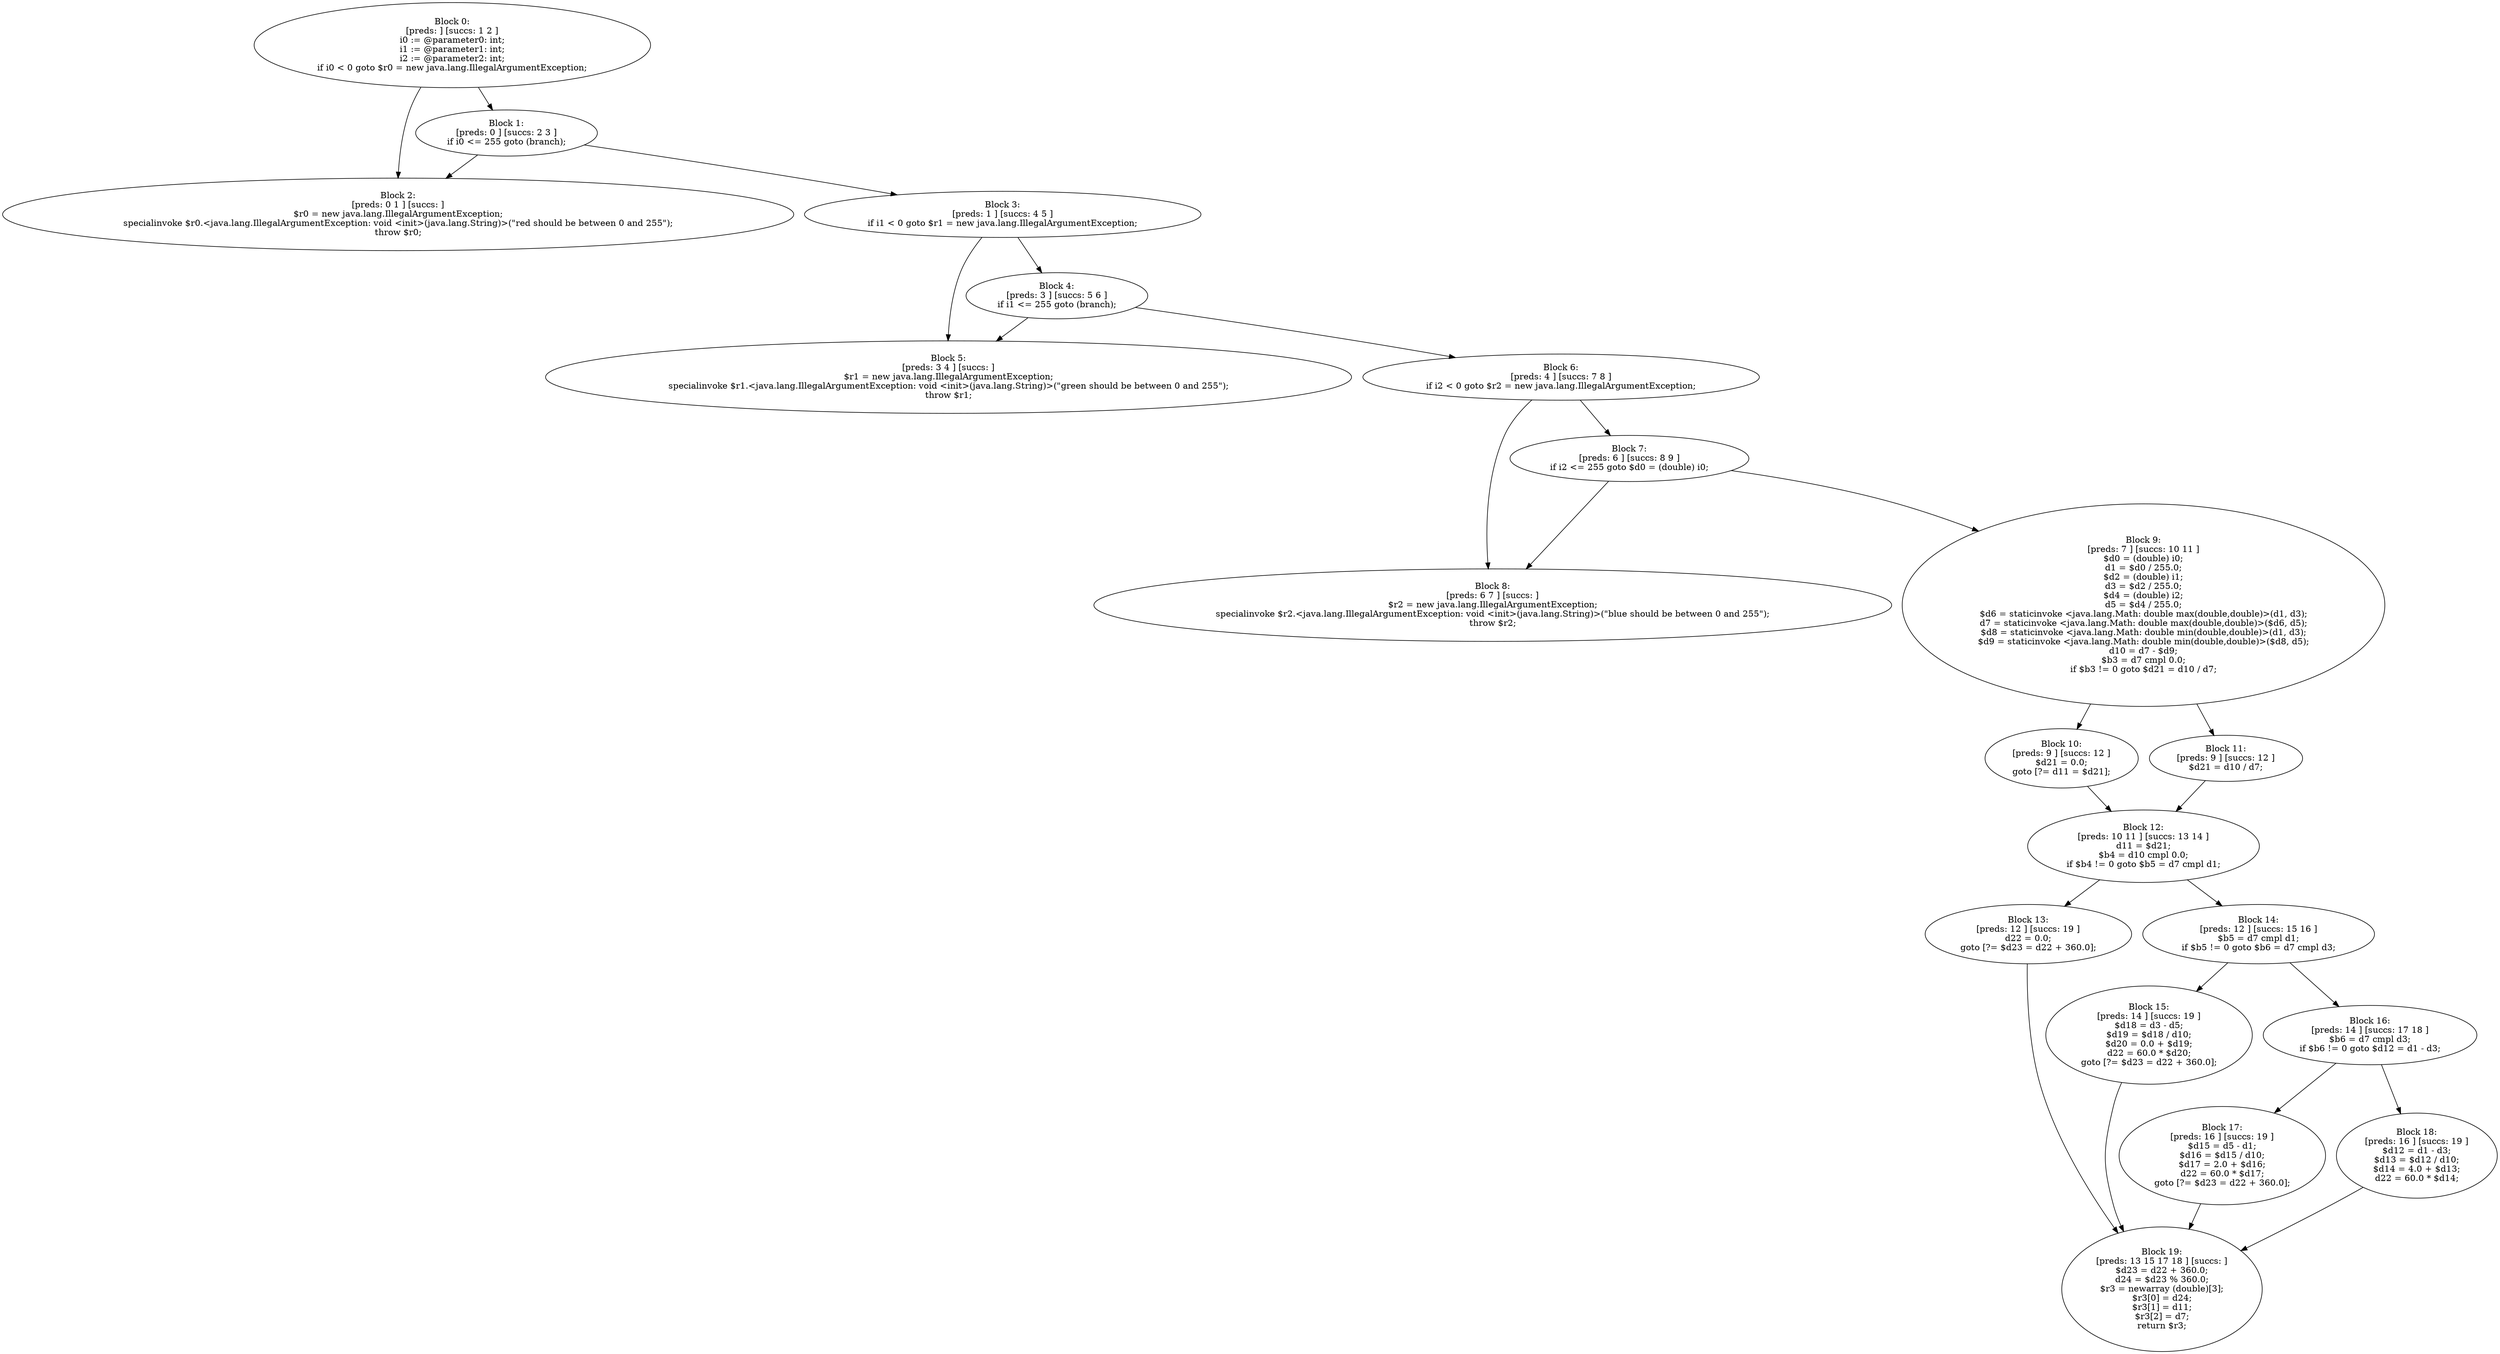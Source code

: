 digraph "unitGraph" {
    "Block 0:
[preds: ] [succs: 1 2 ]
i0 := @parameter0: int;
i1 := @parameter1: int;
i2 := @parameter2: int;
if i0 < 0 goto $r0 = new java.lang.IllegalArgumentException;
"
    "Block 1:
[preds: 0 ] [succs: 2 3 ]
if i0 <= 255 goto (branch);
"
    "Block 2:
[preds: 0 1 ] [succs: ]
$r0 = new java.lang.IllegalArgumentException;
specialinvoke $r0.<java.lang.IllegalArgumentException: void <init>(java.lang.String)>(\"red should be between 0 and 255\");
throw $r0;
"
    "Block 3:
[preds: 1 ] [succs: 4 5 ]
if i1 < 0 goto $r1 = new java.lang.IllegalArgumentException;
"
    "Block 4:
[preds: 3 ] [succs: 5 6 ]
if i1 <= 255 goto (branch);
"
    "Block 5:
[preds: 3 4 ] [succs: ]
$r1 = new java.lang.IllegalArgumentException;
specialinvoke $r1.<java.lang.IllegalArgumentException: void <init>(java.lang.String)>(\"green should be between 0 and 255\");
throw $r1;
"
    "Block 6:
[preds: 4 ] [succs: 7 8 ]
if i2 < 0 goto $r2 = new java.lang.IllegalArgumentException;
"
    "Block 7:
[preds: 6 ] [succs: 8 9 ]
if i2 <= 255 goto $d0 = (double) i0;
"
    "Block 8:
[preds: 6 7 ] [succs: ]
$r2 = new java.lang.IllegalArgumentException;
specialinvoke $r2.<java.lang.IllegalArgumentException: void <init>(java.lang.String)>(\"blue should be between 0 and 255\");
throw $r2;
"
    "Block 9:
[preds: 7 ] [succs: 10 11 ]
$d0 = (double) i0;
d1 = $d0 / 255.0;
$d2 = (double) i1;
d3 = $d2 / 255.0;
$d4 = (double) i2;
d5 = $d4 / 255.0;
$d6 = staticinvoke <java.lang.Math: double max(double,double)>(d1, d3);
d7 = staticinvoke <java.lang.Math: double max(double,double)>($d6, d5);
$d8 = staticinvoke <java.lang.Math: double min(double,double)>(d1, d3);
$d9 = staticinvoke <java.lang.Math: double min(double,double)>($d8, d5);
d10 = d7 - $d9;
$b3 = d7 cmpl 0.0;
if $b3 != 0 goto $d21 = d10 / d7;
"
    "Block 10:
[preds: 9 ] [succs: 12 ]
$d21 = 0.0;
goto [?= d11 = $d21];
"
    "Block 11:
[preds: 9 ] [succs: 12 ]
$d21 = d10 / d7;
"
    "Block 12:
[preds: 10 11 ] [succs: 13 14 ]
d11 = $d21;
$b4 = d10 cmpl 0.0;
if $b4 != 0 goto $b5 = d7 cmpl d1;
"
    "Block 13:
[preds: 12 ] [succs: 19 ]
d22 = 0.0;
goto [?= $d23 = d22 + 360.0];
"
    "Block 14:
[preds: 12 ] [succs: 15 16 ]
$b5 = d7 cmpl d1;
if $b5 != 0 goto $b6 = d7 cmpl d3;
"
    "Block 15:
[preds: 14 ] [succs: 19 ]
$d18 = d3 - d5;
$d19 = $d18 / d10;
$d20 = 0.0 + $d19;
d22 = 60.0 * $d20;
goto [?= $d23 = d22 + 360.0];
"
    "Block 16:
[preds: 14 ] [succs: 17 18 ]
$b6 = d7 cmpl d3;
if $b6 != 0 goto $d12 = d1 - d3;
"
    "Block 17:
[preds: 16 ] [succs: 19 ]
$d15 = d5 - d1;
$d16 = $d15 / d10;
$d17 = 2.0 + $d16;
d22 = 60.0 * $d17;
goto [?= $d23 = d22 + 360.0];
"
    "Block 18:
[preds: 16 ] [succs: 19 ]
$d12 = d1 - d3;
$d13 = $d12 / d10;
$d14 = 4.0 + $d13;
d22 = 60.0 * $d14;
"
    "Block 19:
[preds: 13 15 17 18 ] [succs: ]
$d23 = d22 + 360.0;
d24 = $d23 % 360.0;
$r3 = newarray (double)[3];
$r3[0] = d24;
$r3[1] = d11;
$r3[2] = d7;
return $r3;
"
    "Block 0:
[preds: ] [succs: 1 2 ]
i0 := @parameter0: int;
i1 := @parameter1: int;
i2 := @parameter2: int;
if i0 < 0 goto $r0 = new java.lang.IllegalArgumentException;
"->"Block 1:
[preds: 0 ] [succs: 2 3 ]
if i0 <= 255 goto (branch);
";
    "Block 0:
[preds: ] [succs: 1 2 ]
i0 := @parameter0: int;
i1 := @parameter1: int;
i2 := @parameter2: int;
if i0 < 0 goto $r0 = new java.lang.IllegalArgumentException;
"->"Block 2:
[preds: 0 1 ] [succs: ]
$r0 = new java.lang.IllegalArgumentException;
specialinvoke $r0.<java.lang.IllegalArgumentException: void <init>(java.lang.String)>(\"red should be between 0 and 255\");
throw $r0;
";
    "Block 1:
[preds: 0 ] [succs: 2 3 ]
if i0 <= 255 goto (branch);
"->"Block 2:
[preds: 0 1 ] [succs: ]
$r0 = new java.lang.IllegalArgumentException;
specialinvoke $r0.<java.lang.IllegalArgumentException: void <init>(java.lang.String)>(\"red should be between 0 and 255\");
throw $r0;
";
    "Block 1:
[preds: 0 ] [succs: 2 3 ]
if i0 <= 255 goto (branch);
"->"Block 3:
[preds: 1 ] [succs: 4 5 ]
if i1 < 0 goto $r1 = new java.lang.IllegalArgumentException;
";
    "Block 3:
[preds: 1 ] [succs: 4 5 ]
if i1 < 0 goto $r1 = new java.lang.IllegalArgumentException;
"->"Block 4:
[preds: 3 ] [succs: 5 6 ]
if i1 <= 255 goto (branch);
";
    "Block 3:
[preds: 1 ] [succs: 4 5 ]
if i1 < 0 goto $r1 = new java.lang.IllegalArgumentException;
"->"Block 5:
[preds: 3 4 ] [succs: ]
$r1 = new java.lang.IllegalArgumentException;
specialinvoke $r1.<java.lang.IllegalArgumentException: void <init>(java.lang.String)>(\"green should be between 0 and 255\");
throw $r1;
";
    "Block 4:
[preds: 3 ] [succs: 5 6 ]
if i1 <= 255 goto (branch);
"->"Block 5:
[preds: 3 4 ] [succs: ]
$r1 = new java.lang.IllegalArgumentException;
specialinvoke $r1.<java.lang.IllegalArgumentException: void <init>(java.lang.String)>(\"green should be between 0 and 255\");
throw $r1;
";
    "Block 4:
[preds: 3 ] [succs: 5 6 ]
if i1 <= 255 goto (branch);
"->"Block 6:
[preds: 4 ] [succs: 7 8 ]
if i2 < 0 goto $r2 = new java.lang.IllegalArgumentException;
";
    "Block 6:
[preds: 4 ] [succs: 7 8 ]
if i2 < 0 goto $r2 = new java.lang.IllegalArgumentException;
"->"Block 7:
[preds: 6 ] [succs: 8 9 ]
if i2 <= 255 goto $d0 = (double) i0;
";
    "Block 6:
[preds: 4 ] [succs: 7 8 ]
if i2 < 0 goto $r2 = new java.lang.IllegalArgumentException;
"->"Block 8:
[preds: 6 7 ] [succs: ]
$r2 = new java.lang.IllegalArgumentException;
specialinvoke $r2.<java.lang.IllegalArgumentException: void <init>(java.lang.String)>(\"blue should be between 0 and 255\");
throw $r2;
";
    "Block 7:
[preds: 6 ] [succs: 8 9 ]
if i2 <= 255 goto $d0 = (double) i0;
"->"Block 8:
[preds: 6 7 ] [succs: ]
$r2 = new java.lang.IllegalArgumentException;
specialinvoke $r2.<java.lang.IllegalArgumentException: void <init>(java.lang.String)>(\"blue should be between 0 and 255\");
throw $r2;
";
    "Block 7:
[preds: 6 ] [succs: 8 9 ]
if i2 <= 255 goto $d0 = (double) i0;
"->"Block 9:
[preds: 7 ] [succs: 10 11 ]
$d0 = (double) i0;
d1 = $d0 / 255.0;
$d2 = (double) i1;
d3 = $d2 / 255.0;
$d4 = (double) i2;
d5 = $d4 / 255.0;
$d6 = staticinvoke <java.lang.Math: double max(double,double)>(d1, d3);
d7 = staticinvoke <java.lang.Math: double max(double,double)>($d6, d5);
$d8 = staticinvoke <java.lang.Math: double min(double,double)>(d1, d3);
$d9 = staticinvoke <java.lang.Math: double min(double,double)>($d8, d5);
d10 = d7 - $d9;
$b3 = d7 cmpl 0.0;
if $b3 != 0 goto $d21 = d10 / d7;
";
    "Block 9:
[preds: 7 ] [succs: 10 11 ]
$d0 = (double) i0;
d1 = $d0 / 255.0;
$d2 = (double) i1;
d3 = $d2 / 255.0;
$d4 = (double) i2;
d5 = $d4 / 255.0;
$d6 = staticinvoke <java.lang.Math: double max(double,double)>(d1, d3);
d7 = staticinvoke <java.lang.Math: double max(double,double)>($d6, d5);
$d8 = staticinvoke <java.lang.Math: double min(double,double)>(d1, d3);
$d9 = staticinvoke <java.lang.Math: double min(double,double)>($d8, d5);
d10 = d7 - $d9;
$b3 = d7 cmpl 0.0;
if $b3 != 0 goto $d21 = d10 / d7;
"->"Block 10:
[preds: 9 ] [succs: 12 ]
$d21 = 0.0;
goto [?= d11 = $d21];
";
    "Block 9:
[preds: 7 ] [succs: 10 11 ]
$d0 = (double) i0;
d1 = $d0 / 255.0;
$d2 = (double) i1;
d3 = $d2 / 255.0;
$d4 = (double) i2;
d5 = $d4 / 255.0;
$d6 = staticinvoke <java.lang.Math: double max(double,double)>(d1, d3);
d7 = staticinvoke <java.lang.Math: double max(double,double)>($d6, d5);
$d8 = staticinvoke <java.lang.Math: double min(double,double)>(d1, d3);
$d9 = staticinvoke <java.lang.Math: double min(double,double)>($d8, d5);
d10 = d7 - $d9;
$b3 = d7 cmpl 0.0;
if $b3 != 0 goto $d21 = d10 / d7;
"->"Block 11:
[preds: 9 ] [succs: 12 ]
$d21 = d10 / d7;
";
    "Block 10:
[preds: 9 ] [succs: 12 ]
$d21 = 0.0;
goto [?= d11 = $d21];
"->"Block 12:
[preds: 10 11 ] [succs: 13 14 ]
d11 = $d21;
$b4 = d10 cmpl 0.0;
if $b4 != 0 goto $b5 = d7 cmpl d1;
";
    "Block 11:
[preds: 9 ] [succs: 12 ]
$d21 = d10 / d7;
"->"Block 12:
[preds: 10 11 ] [succs: 13 14 ]
d11 = $d21;
$b4 = d10 cmpl 0.0;
if $b4 != 0 goto $b5 = d7 cmpl d1;
";
    "Block 12:
[preds: 10 11 ] [succs: 13 14 ]
d11 = $d21;
$b4 = d10 cmpl 0.0;
if $b4 != 0 goto $b5 = d7 cmpl d1;
"->"Block 13:
[preds: 12 ] [succs: 19 ]
d22 = 0.0;
goto [?= $d23 = d22 + 360.0];
";
    "Block 12:
[preds: 10 11 ] [succs: 13 14 ]
d11 = $d21;
$b4 = d10 cmpl 0.0;
if $b4 != 0 goto $b5 = d7 cmpl d1;
"->"Block 14:
[preds: 12 ] [succs: 15 16 ]
$b5 = d7 cmpl d1;
if $b5 != 0 goto $b6 = d7 cmpl d3;
";
    "Block 13:
[preds: 12 ] [succs: 19 ]
d22 = 0.0;
goto [?= $d23 = d22 + 360.0];
"->"Block 19:
[preds: 13 15 17 18 ] [succs: ]
$d23 = d22 + 360.0;
d24 = $d23 % 360.0;
$r3 = newarray (double)[3];
$r3[0] = d24;
$r3[1] = d11;
$r3[2] = d7;
return $r3;
";
    "Block 14:
[preds: 12 ] [succs: 15 16 ]
$b5 = d7 cmpl d1;
if $b5 != 0 goto $b6 = d7 cmpl d3;
"->"Block 15:
[preds: 14 ] [succs: 19 ]
$d18 = d3 - d5;
$d19 = $d18 / d10;
$d20 = 0.0 + $d19;
d22 = 60.0 * $d20;
goto [?= $d23 = d22 + 360.0];
";
    "Block 14:
[preds: 12 ] [succs: 15 16 ]
$b5 = d7 cmpl d1;
if $b5 != 0 goto $b6 = d7 cmpl d3;
"->"Block 16:
[preds: 14 ] [succs: 17 18 ]
$b6 = d7 cmpl d3;
if $b6 != 0 goto $d12 = d1 - d3;
";
    "Block 15:
[preds: 14 ] [succs: 19 ]
$d18 = d3 - d5;
$d19 = $d18 / d10;
$d20 = 0.0 + $d19;
d22 = 60.0 * $d20;
goto [?= $d23 = d22 + 360.0];
"->"Block 19:
[preds: 13 15 17 18 ] [succs: ]
$d23 = d22 + 360.0;
d24 = $d23 % 360.0;
$r3 = newarray (double)[3];
$r3[0] = d24;
$r3[1] = d11;
$r3[2] = d7;
return $r3;
";
    "Block 16:
[preds: 14 ] [succs: 17 18 ]
$b6 = d7 cmpl d3;
if $b6 != 0 goto $d12 = d1 - d3;
"->"Block 17:
[preds: 16 ] [succs: 19 ]
$d15 = d5 - d1;
$d16 = $d15 / d10;
$d17 = 2.0 + $d16;
d22 = 60.0 * $d17;
goto [?= $d23 = d22 + 360.0];
";
    "Block 16:
[preds: 14 ] [succs: 17 18 ]
$b6 = d7 cmpl d3;
if $b6 != 0 goto $d12 = d1 - d3;
"->"Block 18:
[preds: 16 ] [succs: 19 ]
$d12 = d1 - d3;
$d13 = $d12 / d10;
$d14 = 4.0 + $d13;
d22 = 60.0 * $d14;
";
    "Block 17:
[preds: 16 ] [succs: 19 ]
$d15 = d5 - d1;
$d16 = $d15 / d10;
$d17 = 2.0 + $d16;
d22 = 60.0 * $d17;
goto [?= $d23 = d22 + 360.0];
"->"Block 19:
[preds: 13 15 17 18 ] [succs: ]
$d23 = d22 + 360.0;
d24 = $d23 % 360.0;
$r3 = newarray (double)[3];
$r3[0] = d24;
$r3[1] = d11;
$r3[2] = d7;
return $r3;
";
    "Block 18:
[preds: 16 ] [succs: 19 ]
$d12 = d1 - d3;
$d13 = $d12 / d10;
$d14 = 4.0 + $d13;
d22 = 60.0 * $d14;
"->"Block 19:
[preds: 13 15 17 18 ] [succs: ]
$d23 = d22 + 360.0;
d24 = $d23 % 360.0;
$r3 = newarray (double)[3];
$r3[0] = d24;
$r3[1] = d11;
$r3[2] = d7;
return $r3;
";
}
